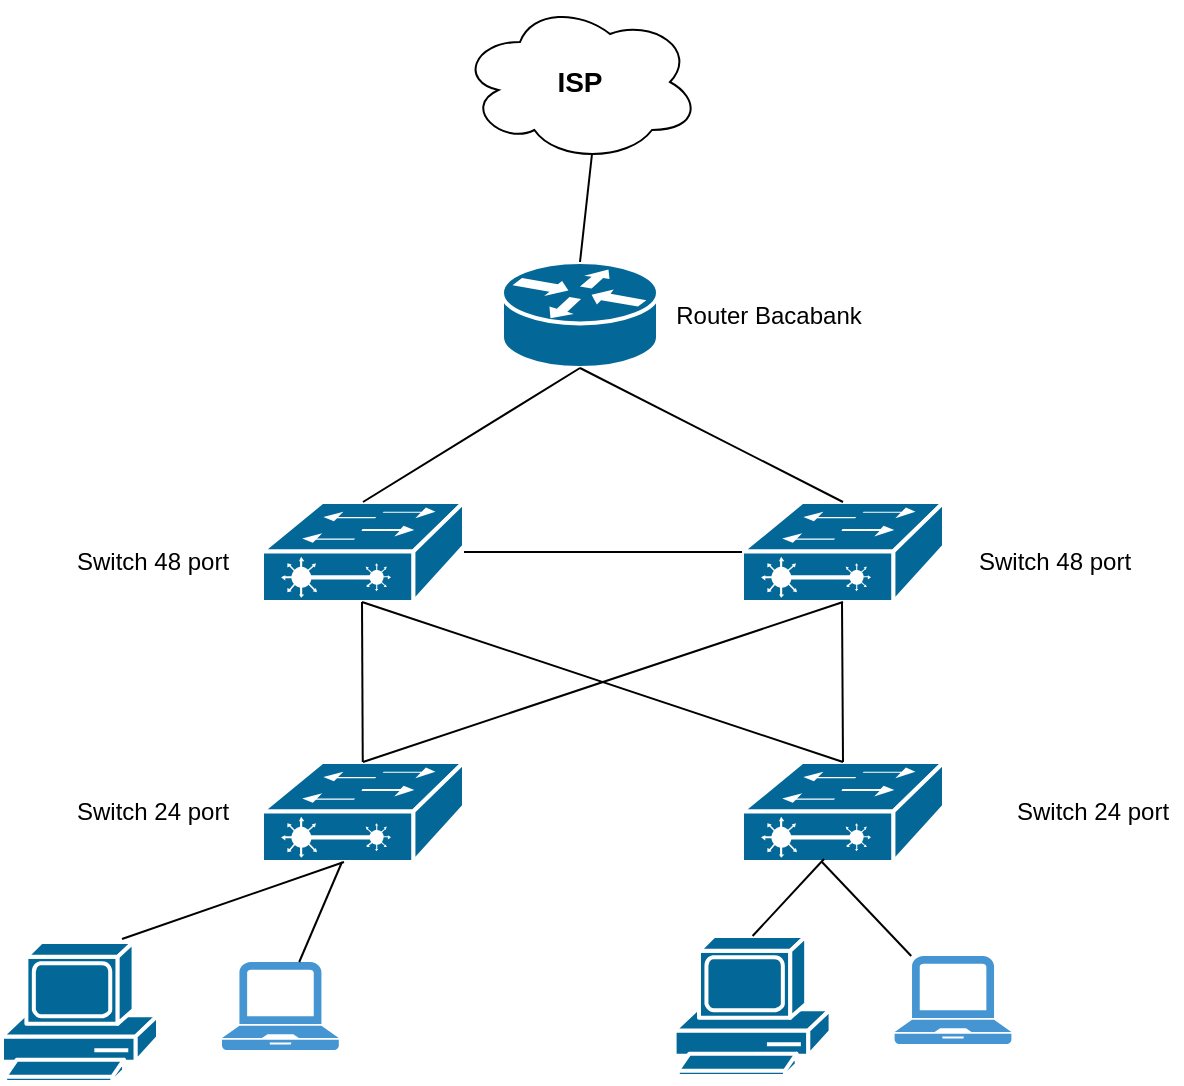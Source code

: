 <mxfile version="17.4.5" type="github">
  <diagram name="Page-1" id="c37626ed-c26b-45fb-9056-f9ebc6bb27b6">
    <mxGraphModel dx="1385" dy="1485" grid="1" gridSize="10" guides="1" tooltips="1" connect="1" arrows="1" fold="1" page="1" pageScale="1" pageWidth="1100" pageHeight="850" background="none" math="0" shadow="0">
      <root>
        <mxCell id="0" />
        <mxCell id="1" parent="0" />
        <mxCell id="TqFHhcnp8rOVbBzlhD-o-1" value="" style="shape=mxgraph.cisco.switches.layer_2_remote_switch;sketch=0;html=1;pointerEvents=1;dashed=0;fillColor=#036897;strokeColor=#ffffff;strokeWidth=2;verticalLabelPosition=bottom;verticalAlign=top;align=center;outlineConnect=0;" vertex="1" parent="1">
          <mxGeometry x="410" y="230" width="101" height="50" as="geometry" />
        </mxCell>
        <mxCell id="TqFHhcnp8rOVbBzlhD-o-3" value="" style="shape=mxgraph.cisco.switches.layer_2_remote_switch;sketch=0;html=1;pointerEvents=1;dashed=0;fillColor=#036897;strokeColor=#ffffff;strokeWidth=2;verticalLabelPosition=bottom;verticalAlign=top;align=center;outlineConnect=0;" vertex="1" parent="1">
          <mxGeometry x="650" y="230" width="101" height="50" as="geometry" />
        </mxCell>
        <mxCell id="TqFHhcnp8rOVbBzlhD-o-4" value="" style="shape=mxgraph.cisco.switches.layer_2_remote_switch;sketch=0;html=1;pointerEvents=1;dashed=0;fillColor=#036897;strokeColor=#ffffff;strokeWidth=2;verticalLabelPosition=bottom;verticalAlign=top;align=center;outlineConnect=0;" vertex="1" parent="1">
          <mxGeometry x="410" y="360" width="101" height="50" as="geometry" />
        </mxCell>
        <mxCell id="TqFHhcnp8rOVbBzlhD-o-5" value="" style="shape=mxgraph.cisco.switches.layer_2_remote_switch;sketch=0;html=1;pointerEvents=1;dashed=0;fillColor=#036897;strokeColor=#ffffff;strokeWidth=2;verticalLabelPosition=bottom;verticalAlign=top;align=center;outlineConnect=0;" vertex="1" parent="1">
          <mxGeometry x="650" y="360" width="101" height="50" as="geometry" />
        </mxCell>
        <mxCell id="TqFHhcnp8rOVbBzlhD-o-6" value="Switch 48 port&lt;br&gt;" style="text;html=1;resizable=0;autosize=1;align=center;verticalAlign=middle;points=[];fillColor=none;strokeColor=none;rounded=0;" vertex="1" parent="1">
          <mxGeometry x="310" y="250" width="90" height="20" as="geometry" />
        </mxCell>
        <mxCell id="TqFHhcnp8rOVbBzlhD-o-7" value="Switch 48 port&lt;br&gt;" style="text;html=1;resizable=0;autosize=1;align=center;verticalAlign=middle;points=[];fillColor=none;strokeColor=none;rounded=0;" vertex="1" parent="1">
          <mxGeometry x="761" y="250" width="90" height="20" as="geometry" />
        </mxCell>
        <mxCell id="TqFHhcnp8rOVbBzlhD-o-8" value="Switch 24 port" style="text;html=1;resizable=0;autosize=1;align=center;verticalAlign=middle;points=[];fillColor=none;strokeColor=none;rounded=0;" vertex="1" parent="1">
          <mxGeometry x="310" y="375" width="90" height="20" as="geometry" />
        </mxCell>
        <mxCell id="TqFHhcnp8rOVbBzlhD-o-9" value="Switch 24 port" style="text;html=1;resizable=0;autosize=1;align=center;verticalAlign=middle;points=[];fillColor=none;strokeColor=none;rounded=0;" vertex="1" parent="1">
          <mxGeometry x="780" y="375" width="90" height="20" as="geometry" />
        </mxCell>
        <mxCell id="TqFHhcnp8rOVbBzlhD-o-25" value="" style="endArrow=none;html=1;rounded=0;elbow=vertical;exitX=0.5;exitY=0;exitDx=0;exitDy=0;exitPerimeter=0;entryX=0.5;entryY=1;entryDx=0;entryDy=0;entryPerimeter=0;" edge="1" parent="1" source="TqFHhcnp8rOVbBzlhD-o-4" target="TqFHhcnp8rOVbBzlhD-o-3">
          <mxGeometry width="50" height="50" relative="1" as="geometry">
            <mxPoint x="510" y="320" as="sourcePoint" />
            <mxPoint x="660" y="280" as="targetPoint" />
          </mxGeometry>
        </mxCell>
        <mxCell id="TqFHhcnp8rOVbBzlhD-o-27" value="" style="endArrow=none;html=1;rounded=0;elbow=vertical;exitX=0.5;exitY=0;exitDx=0;exitDy=0;exitPerimeter=0;" edge="1" parent="1" source="TqFHhcnp8rOVbBzlhD-o-5">
          <mxGeometry width="50" height="50" relative="1" as="geometry">
            <mxPoint x="511" y="410" as="sourcePoint" />
            <mxPoint x="460" y="280" as="targetPoint" />
          </mxGeometry>
        </mxCell>
        <mxCell id="TqFHhcnp8rOVbBzlhD-o-29" value="" style="endArrow=none;html=1;rounded=0;elbow=vertical;" edge="1" parent="1" source="TqFHhcnp8rOVbBzlhD-o-4">
          <mxGeometry width="50" height="50" relative="1" as="geometry">
            <mxPoint x="410" y="330" as="sourcePoint" />
            <mxPoint x="460" y="280" as="targetPoint" />
          </mxGeometry>
        </mxCell>
        <mxCell id="TqFHhcnp8rOVbBzlhD-o-30" value="" style="endArrow=none;html=1;rounded=0;elbow=vertical;exitX=0.5;exitY=0;exitDx=0;exitDy=0;exitPerimeter=0;" edge="1" parent="1" source="TqFHhcnp8rOVbBzlhD-o-5">
          <mxGeometry width="50" height="50" relative="1" as="geometry">
            <mxPoint x="650" y="330" as="sourcePoint" />
            <mxPoint x="700" y="280" as="targetPoint" />
          </mxGeometry>
        </mxCell>
        <mxCell id="TqFHhcnp8rOVbBzlhD-o-31" value="" style="endArrow=none;html=1;rounded=0;elbow=vertical;entryX=0;entryY=0.5;entryDx=0;entryDy=0;entryPerimeter=0;exitX=1;exitY=0.5;exitDx=0;exitDy=0;exitPerimeter=0;" edge="1" parent="1" source="TqFHhcnp8rOVbBzlhD-o-1" target="TqFHhcnp8rOVbBzlhD-o-3">
          <mxGeometry width="50" height="50" relative="1" as="geometry">
            <mxPoint x="540" y="290" as="sourcePoint" />
            <mxPoint x="590" y="240" as="targetPoint" />
          </mxGeometry>
        </mxCell>
        <mxCell id="TqFHhcnp8rOVbBzlhD-o-34" value="" style="shape=mxgraph.cisco.routers.router;sketch=0;html=1;pointerEvents=1;dashed=0;fillColor=#036897;strokeColor=#ffffff;strokeWidth=2;verticalLabelPosition=bottom;verticalAlign=top;align=center;outlineConnect=0;" vertex="1" parent="1">
          <mxGeometry x="530" y="110" width="78" height="53" as="geometry" />
        </mxCell>
        <mxCell id="TqFHhcnp8rOVbBzlhD-o-35" value="" style="endArrow=none;html=1;rounded=0;elbow=vertical;exitX=0.5;exitY=0;exitDx=0;exitDy=0;exitPerimeter=0;entryX=0.5;entryY=1;entryDx=0;entryDy=0;entryPerimeter=0;" edge="1" parent="1" source="TqFHhcnp8rOVbBzlhD-o-1" target="TqFHhcnp8rOVbBzlhD-o-34">
          <mxGeometry width="50" height="50" relative="1" as="geometry">
            <mxPoint x="320" y="170" as="sourcePoint" />
            <mxPoint x="530" y="140" as="targetPoint" />
          </mxGeometry>
        </mxCell>
        <mxCell id="TqFHhcnp8rOVbBzlhD-o-36" value="" style="endArrow=none;html=1;rounded=0;elbow=vertical;entryX=0.5;entryY=0;entryDx=0;entryDy=0;entryPerimeter=0;exitX=0.5;exitY=1;exitDx=0;exitDy=0;exitPerimeter=0;" edge="1" parent="1" source="TqFHhcnp8rOVbBzlhD-o-34" target="TqFHhcnp8rOVbBzlhD-o-3">
          <mxGeometry width="50" height="50" relative="1" as="geometry">
            <mxPoint x="608" y="140" as="sourcePoint" />
            <mxPoint x="818" y="110" as="targetPoint" />
          </mxGeometry>
        </mxCell>
        <mxCell id="TqFHhcnp8rOVbBzlhD-o-37" value="" style="endArrow=none;html=1;rounded=0;elbow=vertical;exitX=0.5;exitY=0;exitDx=0;exitDy=0;exitPerimeter=0;entryX=0.55;entryY=0.95;entryDx=0;entryDy=0;entryPerimeter=0;" edge="1" parent="1" source="TqFHhcnp8rOVbBzlhD-o-34" target="TqFHhcnp8rOVbBzlhD-o-39">
          <mxGeometry width="50" height="50" relative="1" as="geometry">
            <mxPoint x="370" y="100" as="sourcePoint" />
            <mxPoint x="580" y="70" as="targetPoint" />
          </mxGeometry>
        </mxCell>
        <mxCell id="TqFHhcnp8rOVbBzlhD-o-38" value="" style="endArrow=none;html=1;rounded=0;elbow=vertical;" edge="1" parent="1">
          <mxGeometry width="50" height="50" relative="1" as="geometry">
            <mxPoint x="340" y="448.5" as="sourcePoint" />
            <mxPoint x="451" y="410" as="targetPoint" />
          </mxGeometry>
        </mxCell>
        <mxCell id="TqFHhcnp8rOVbBzlhD-o-39" value="&lt;b&gt;&lt;font style=&quot;font-size: 14px&quot;&gt;ISP&lt;/font&gt;&lt;/b&gt;" style="ellipse;shape=cloud;whiteSpace=wrap;html=1;" vertex="1" parent="1">
          <mxGeometry x="509" y="-20" width="120" height="80" as="geometry" />
        </mxCell>
        <mxCell id="TqFHhcnp8rOVbBzlhD-o-40" value="Router Bacabank" style="text;html=1;resizable=0;autosize=1;align=center;verticalAlign=middle;points=[];fillColor=none;strokeColor=none;rounded=0;" vertex="1" parent="1">
          <mxGeometry x="608" y="126.5" width="110" height="20" as="geometry" />
        </mxCell>
        <mxCell id="TqFHhcnp8rOVbBzlhD-o-41" value="" style="shape=mxgraph.cisco.computers_and_peripherals.pc;sketch=0;html=1;pointerEvents=1;dashed=0;fillColor=#036897;strokeColor=#ffffff;strokeWidth=2;verticalLabelPosition=bottom;verticalAlign=top;align=center;outlineConnect=0;" vertex="1" parent="1">
          <mxGeometry x="280" y="450" width="78" height="70" as="geometry" />
        </mxCell>
        <mxCell id="TqFHhcnp8rOVbBzlhD-o-42" value="" style="pointerEvents=1;shadow=0;dashed=0;html=1;strokeColor=none;fillColor=#4495D1;labelPosition=center;verticalLabelPosition=bottom;verticalAlign=top;align=center;outlineConnect=0;shape=mxgraph.veeam.laptop;" vertex="1" parent="1">
          <mxGeometry x="390" y="460" width="58.4" height="44" as="geometry" />
        </mxCell>
        <mxCell id="TqFHhcnp8rOVbBzlhD-o-43" value="" style="endArrow=none;html=1;rounded=0;elbow=vertical;" edge="1" parent="1" source="TqFHhcnp8rOVbBzlhD-o-42">
          <mxGeometry width="50" height="50" relative="1" as="geometry">
            <mxPoint x="350" y="458.5" as="sourcePoint" />
            <mxPoint x="450" y="410" as="targetPoint" />
          </mxGeometry>
        </mxCell>
        <mxCell id="TqFHhcnp8rOVbBzlhD-o-45" value="" style="shape=mxgraph.cisco.computers_and_peripherals.pc;sketch=0;html=1;pointerEvents=1;dashed=0;fillColor=#036897;strokeColor=#ffffff;strokeWidth=2;verticalLabelPosition=bottom;verticalAlign=top;align=center;outlineConnect=0;" vertex="1" parent="1">
          <mxGeometry x="616.3" y="447" width="78" height="70" as="geometry" />
        </mxCell>
        <mxCell id="TqFHhcnp8rOVbBzlhD-o-46" value="" style="pointerEvents=1;shadow=0;dashed=0;html=1;strokeColor=none;fillColor=#4495D1;labelPosition=center;verticalLabelPosition=bottom;verticalAlign=top;align=center;outlineConnect=0;shape=mxgraph.veeam.laptop;" vertex="1" parent="1">
          <mxGeometry x="726.3" y="457" width="58.4" height="44" as="geometry" />
        </mxCell>
        <mxCell id="TqFHhcnp8rOVbBzlhD-o-47" value="" style="endArrow=none;html=1;rounded=0;elbow=vertical;exitX=0.5;exitY=0;exitDx=0;exitDy=0;exitPerimeter=0;" edge="1" parent="1" source="TqFHhcnp8rOVbBzlhD-o-45">
          <mxGeometry width="50" height="50" relative="1" as="geometry">
            <mxPoint x="580" y="447.0" as="sourcePoint" />
            <mxPoint x="691" y="408.5" as="targetPoint" />
          </mxGeometry>
        </mxCell>
        <mxCell id="TqFHhcnp8rOVbBzlhD-o-48" value="" style="endArrow=none;html=1;rounded=0;elbow=vertical;" edge="1" parent="1" source="TqFHhcnp8rOVbBzlhD-o-46">
          <mxGeometry width="50" height="50" relative="1" as="geometry">
            <mxPoint x="360" y="468.5" as="sourcePoint" />
            <mxPoint x="690" y="410" as="targetPoint" />
          </mxGeometry>
        </mxCell>
      </root>
    </mxGraphModel>
  </diagram>
</mxfile>

